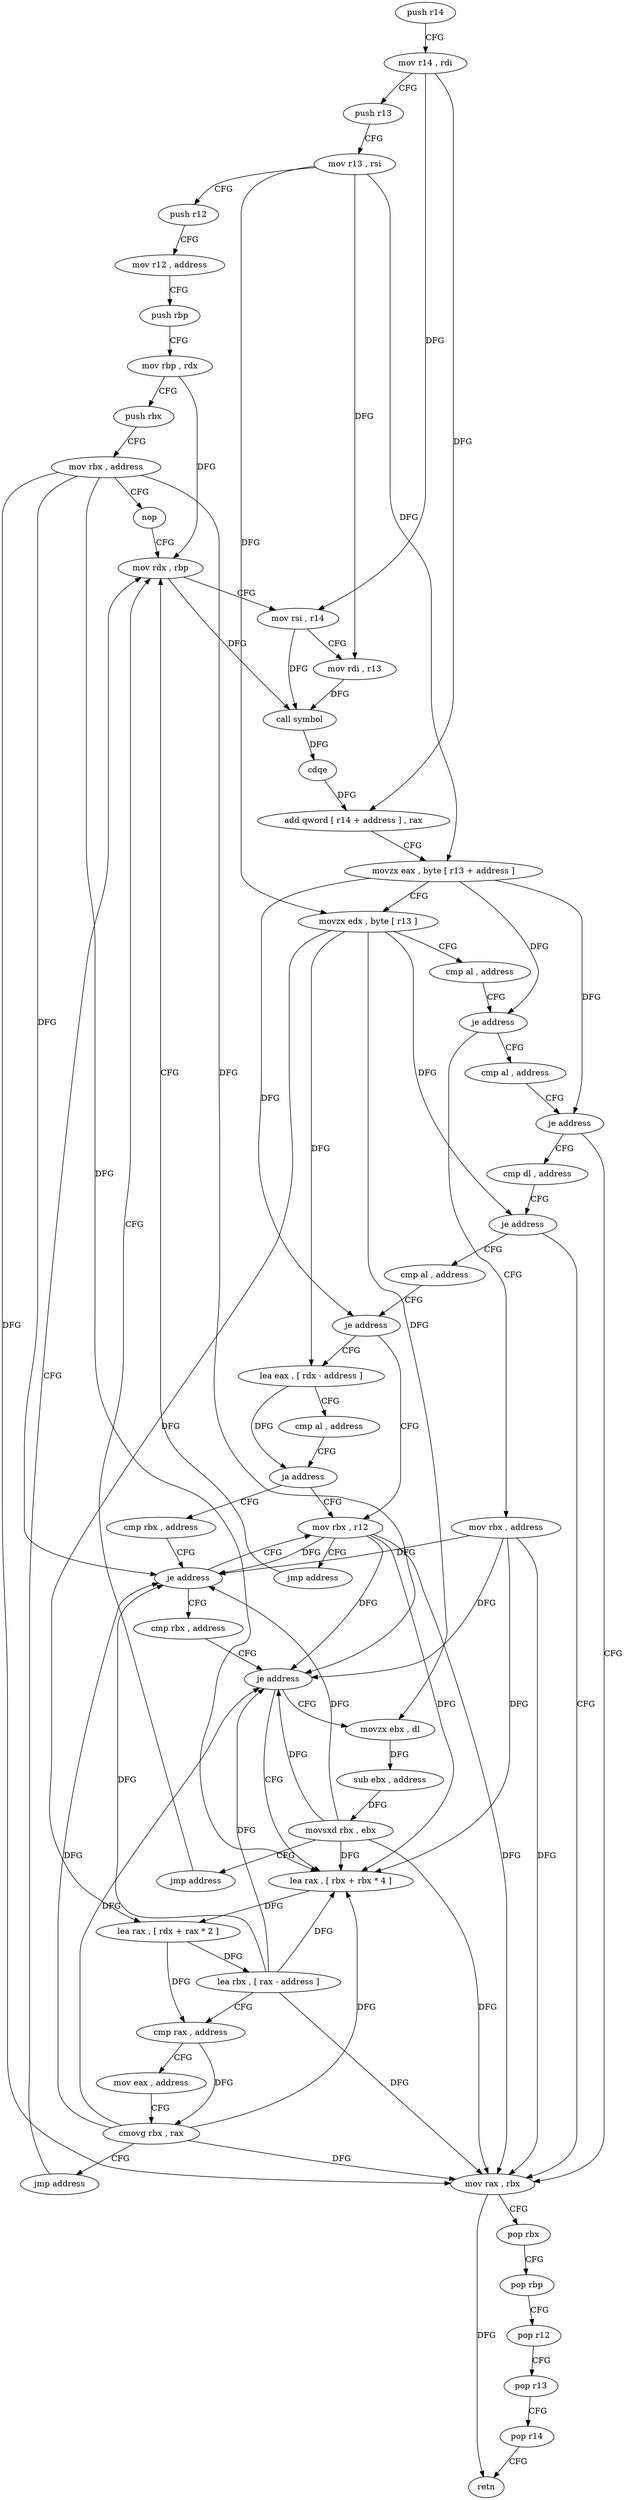digraph "func" {
"4365712" [label = "push r14" ]
"4365714" [label = "mov r14 , rdi" ]
"4365717" [label = "push r13" ]
"4365719" [label = "mov r13 , rsi" ]
"4365722" [label = "push r12" ]
"4365724" [label = "mov r12 , address" ]
"4365731" [label = "push rbp" ]
"4365732" [label = "mov rbp , rdx" ]
"4365735" [label = "push rbx" ]
"4365736" [label = "mov rbx , address" ]
"4365743" [label = "nop" ]
"4365744" [label = "mov rdx , rbp" ]
"4365856" [label = "mov rbx , address" ]
"4365863" [label = "mov rax , rbx" ]
"4365778" [label = "cmp al , address" ]
"4365780" [label = "je address" ]
"4365782" [label = "cmp dl , address" ]
"4365866" [label = "pop rbx" ]
"4365867" [label = "pop rbp" ]
"4365868" [label = "pop r12" ]
"4365870" [label = "pop r13" ]
"4365872" [label = "pop r14" ]
"4365874" [label = "retn" ]
"4365785" [label = "je address" ]
"4365787" [label = "cmp al , address" ]
"4365789" [label = "je address" ]
"4365800" [label = "lea eax , [ rdx - address ]" ]
"4365791" [label = "mov rbx , r12" ]
"4365803" [label = "cmp al , address" ]
"4365805" [label = "ja address" ]
"4365807" [label = "cmp rbx , address" ]
"4365794" [label = "jmp address" ]
"4365811" [label = "je address" ]
"4365813" [label = "cmp rbx , address" ]
"4365747" [label = "mov rsi , r14" ]
"4365750" [label = "mov rdi , r13" ]
"4365753" [label = "call symbol" ]
"4365758" [label = "cdqe" ]
"4365760" [label = "add qword [ r14 + address ] , rax" ]
"4365764" [label = "movzx eax , byte [ r13 + address ]" ]
"4365769" [label = "movzx edx , byte [ r13 ]" ]
"4365774" [label = "cmp al , address" ]
"4365776" [label = "je address" ]
"4365817" [label = "je address" ]
"4365880" [label = "movzx ebx , dl" ]
"4365819" [label = "lea rax , [ rbx + rbx * 4 ]" ]
"4365883" [label = "sub ebx , address" ]
"4365886" [label = "movsxd rbx , ebx" ]
"4365889" [label = "jmp address" ]
"4365823" [label = "lea rax , [ rdx + rax * 2 ]" ]
"4365827" [label = "lea rbx , [ rax - address ]" ]
"4365831" [label = "cmp rax , address" ]
"4365837" [label = "mov eax , address" ]
"4365842" [label = "cmovg rbx , rax" ]
"4365846" [label = "jmp address" ]
"4365712" -> "4365714" [ label = "CFG" ]
"4365714" -> "4365717" [ label = "CFG" ]
"4365714" -> "4365747" [ label = "DFG" ]
"4365714" -> "4365760" [ label = "DFG" ]
"4365717" -> "4365719" [ label = "CFG" ]
"4365719" -> "4365722" [ label = "CFG" ]
"4365719" -> "4365750" [ label = "DFG" ]
"4365719" -> "4365764" [ label = "DFG" ]
"4365719" -> "4365769" [ label = "DFG" ]
"4365722" -> "4365724" [ label = "CFG" ]
"4365724" -> "4365731" [ label = "CFG" ]
"4365731" -> "4365732" [ label = "CFG" ]
"4365732" -> "4365735" [ label = "CFG" ]
"4365732" -> "4365744" [ label = "DFG" ]
"4365735" -> "4365736" [ label = "CFG" ]
"4365736" -> "4365743" [ label = "CFG" ]
"4365736" -> "4365863" [ label = "DFG" ]
"4365736" -> "4365811" [ label = "DFG" ]
"4365736" -> "4365817" [ label = "DFG" ]
"4365736" -> "4365819" [ label = "DFG" ]
"4365743" -> "4365744" [ label = "CFG" ]
"4365744" -> "4365747" [ label = "CFG" ]
"4365744" -> "4365753" [ label = "DFG" ]
"4365856" -> "4365863" [ label = "DFG" ]
"4365856" -> "4365811" [ label = "DFG" ]
"4365856" -> "4365817" [ label = "DFG" ]
"4365856" -> "4365819" [ label = "DFG" ]
"4365863" -> "4365866" [ label = "CFG" ]
"4365863" -> "4365874" [ label = "DFG" ]
"4365778" -> "4365780" [ label = "CFG" ]
"4365780" -> "4365863" [ label = "CFG" ]
"4365780" -> "4365782" [ label = "CFG" ]
"4365782" -> "4365785" [ label = "CFG" ]
"4365866" -> "4365867" [ label = "CFG" ]
"4365867" -> "4365868" [ label = "CFG" ]
"4365868" -> "4365870" [ label = "CFG" ]
"4365870" -> "4365872" [ label = "CFG" ]
"4365872" -> "4365874" [ label = "CFG" ]
"4365785" -> "4365863" [ label = "CFG" ]
"4365785" -> "4365787" [ label = "CFG" ]
"4365787" -> "4365789" [ label = "CFG" ]
"4365789" -> "4365800" [ label = "CFG" ]
"4365789" -> "4365791" [ label = "CFG" ]
"4365800" -> "4365803" [ label = "CFG" ]
"4365800" -> "4365805" [ label = "DFG" ]
"4365791" -> "4365794" [ label = "CFG" ]
"4365791" -> "4365863" [ label = "DFG" ]
"4365791" -> "4365811" [ label = "DFG" ]
"4365791" -> "4365817" [ label = "DFG" ]
"4365791" -> "4365819" [ label = "DFG" ]
"4365803" -> "4365805" [ label = "CFG" ]
"4365805" -> "4365791" [ label = "CFG" ]
"4365805" -> "4365807" [ label = "CFG" ]
"4365807" -> "4365811" [ label = "CFG" ]
"4365794" -> "4365744" [ label = "CFG" ]
"4365811" -> "4365791" [ label = "CFG" ]
"4365811" -> "4365813" [ label = "CFG" ]
"4365813" -> "4365817" [ label = "CFG" ]
"4365747" -> "4365750" [ label = "CFG" ]
"4365747" -> "4365753" [ label = "DFG" ]
"4365750" -> "4365753" [ label = "DFG" ]
"4365753" -> "4365758" [ label = "DFG" ]
"4365758" -> "4365760" [ label = "DFG" ]
"4365760" -> "4365764" [ label = "CFG" ]
"4365764" -> "4365769" [ label = "CFG" ]
"4365764" -> "4365776" [ label = "DFG" ]
"4365764" -> "4365780" [ label = "DFG" ]
"4365764" -> "4365789" [ label = "DFG" ]
"4365769" -> "4365774" [ label = "CFG" ]
"4365769" -> "4365785" [ label = "DFG" ]
"4365769" -> "4365800" [ label = "DFG" ]
"4365769" -> "4365880" [ label = "DFG" ]
"4365769" -> "4365823" [ label = "DFG" ]
"4365774" -> "4365776" [ label = "CFG" ]
"4365776" -> "4365856" [ label = "CFG" ]
"4365776" -> "4365778" [ label = "CFG" ]
"4365817" -> "4365880" [ label = "CFG" ]
"4365817" -> "4365819" [ label = "CFG" ]
"4365880" -> "4365883" [ label = "DFG" ]
"4365819" -> "4365823" [ label = "DFG" ]
"4365883" -> "4365886" [ label = "DFG" ]
"4365886" -> "4365889" [ label = "CFG" ]
"4365886" -> "4365863" [ label = "DFG" ]
"4365886" -> "4365811" [ label = "DFG" ]
"4365886" -> "4365817" [ label = "DFG" ]
"4365886" -> "4365819" [ label = "DFG" ]
"4365889" -> "4365744" [ label = "CFG" ]
"4365823" -> "4365827" [ label = "DFG" ]
"4365823" -> "4365831" [ label = "DFG" ]
"4365827" -> "4365831" [ label = "CFG" ]
"4365827" -> "4365863" [ label = "DFG" ]
"4365827" -> "4365811" [ label = "DFG" ]
"4365827" -> "4365817" [ label = "DFG" ]
"4365827" -> "4365819" [ label = "DFG" ]
"4365831" -> "4365837" [ label = "CFG" ]
"4365831" -> "4365842" [ label = "DFG" ]
"4365837" -> "4365842" [ label = "CFG" ]
"4365842" -> "4365846" [ label = "CFG" ]
"4365842" -> "4365863" [ label = "DFG" ]
"4365842" -> "4365811" [ label = "DFG" ]
"4365842" -> "4365817" [ label = "DFG" ]
"4365842" -> "4365819" [ label = "DFG" ]
"4365846" -> "4365744" [ label = "CFG" ]
}
